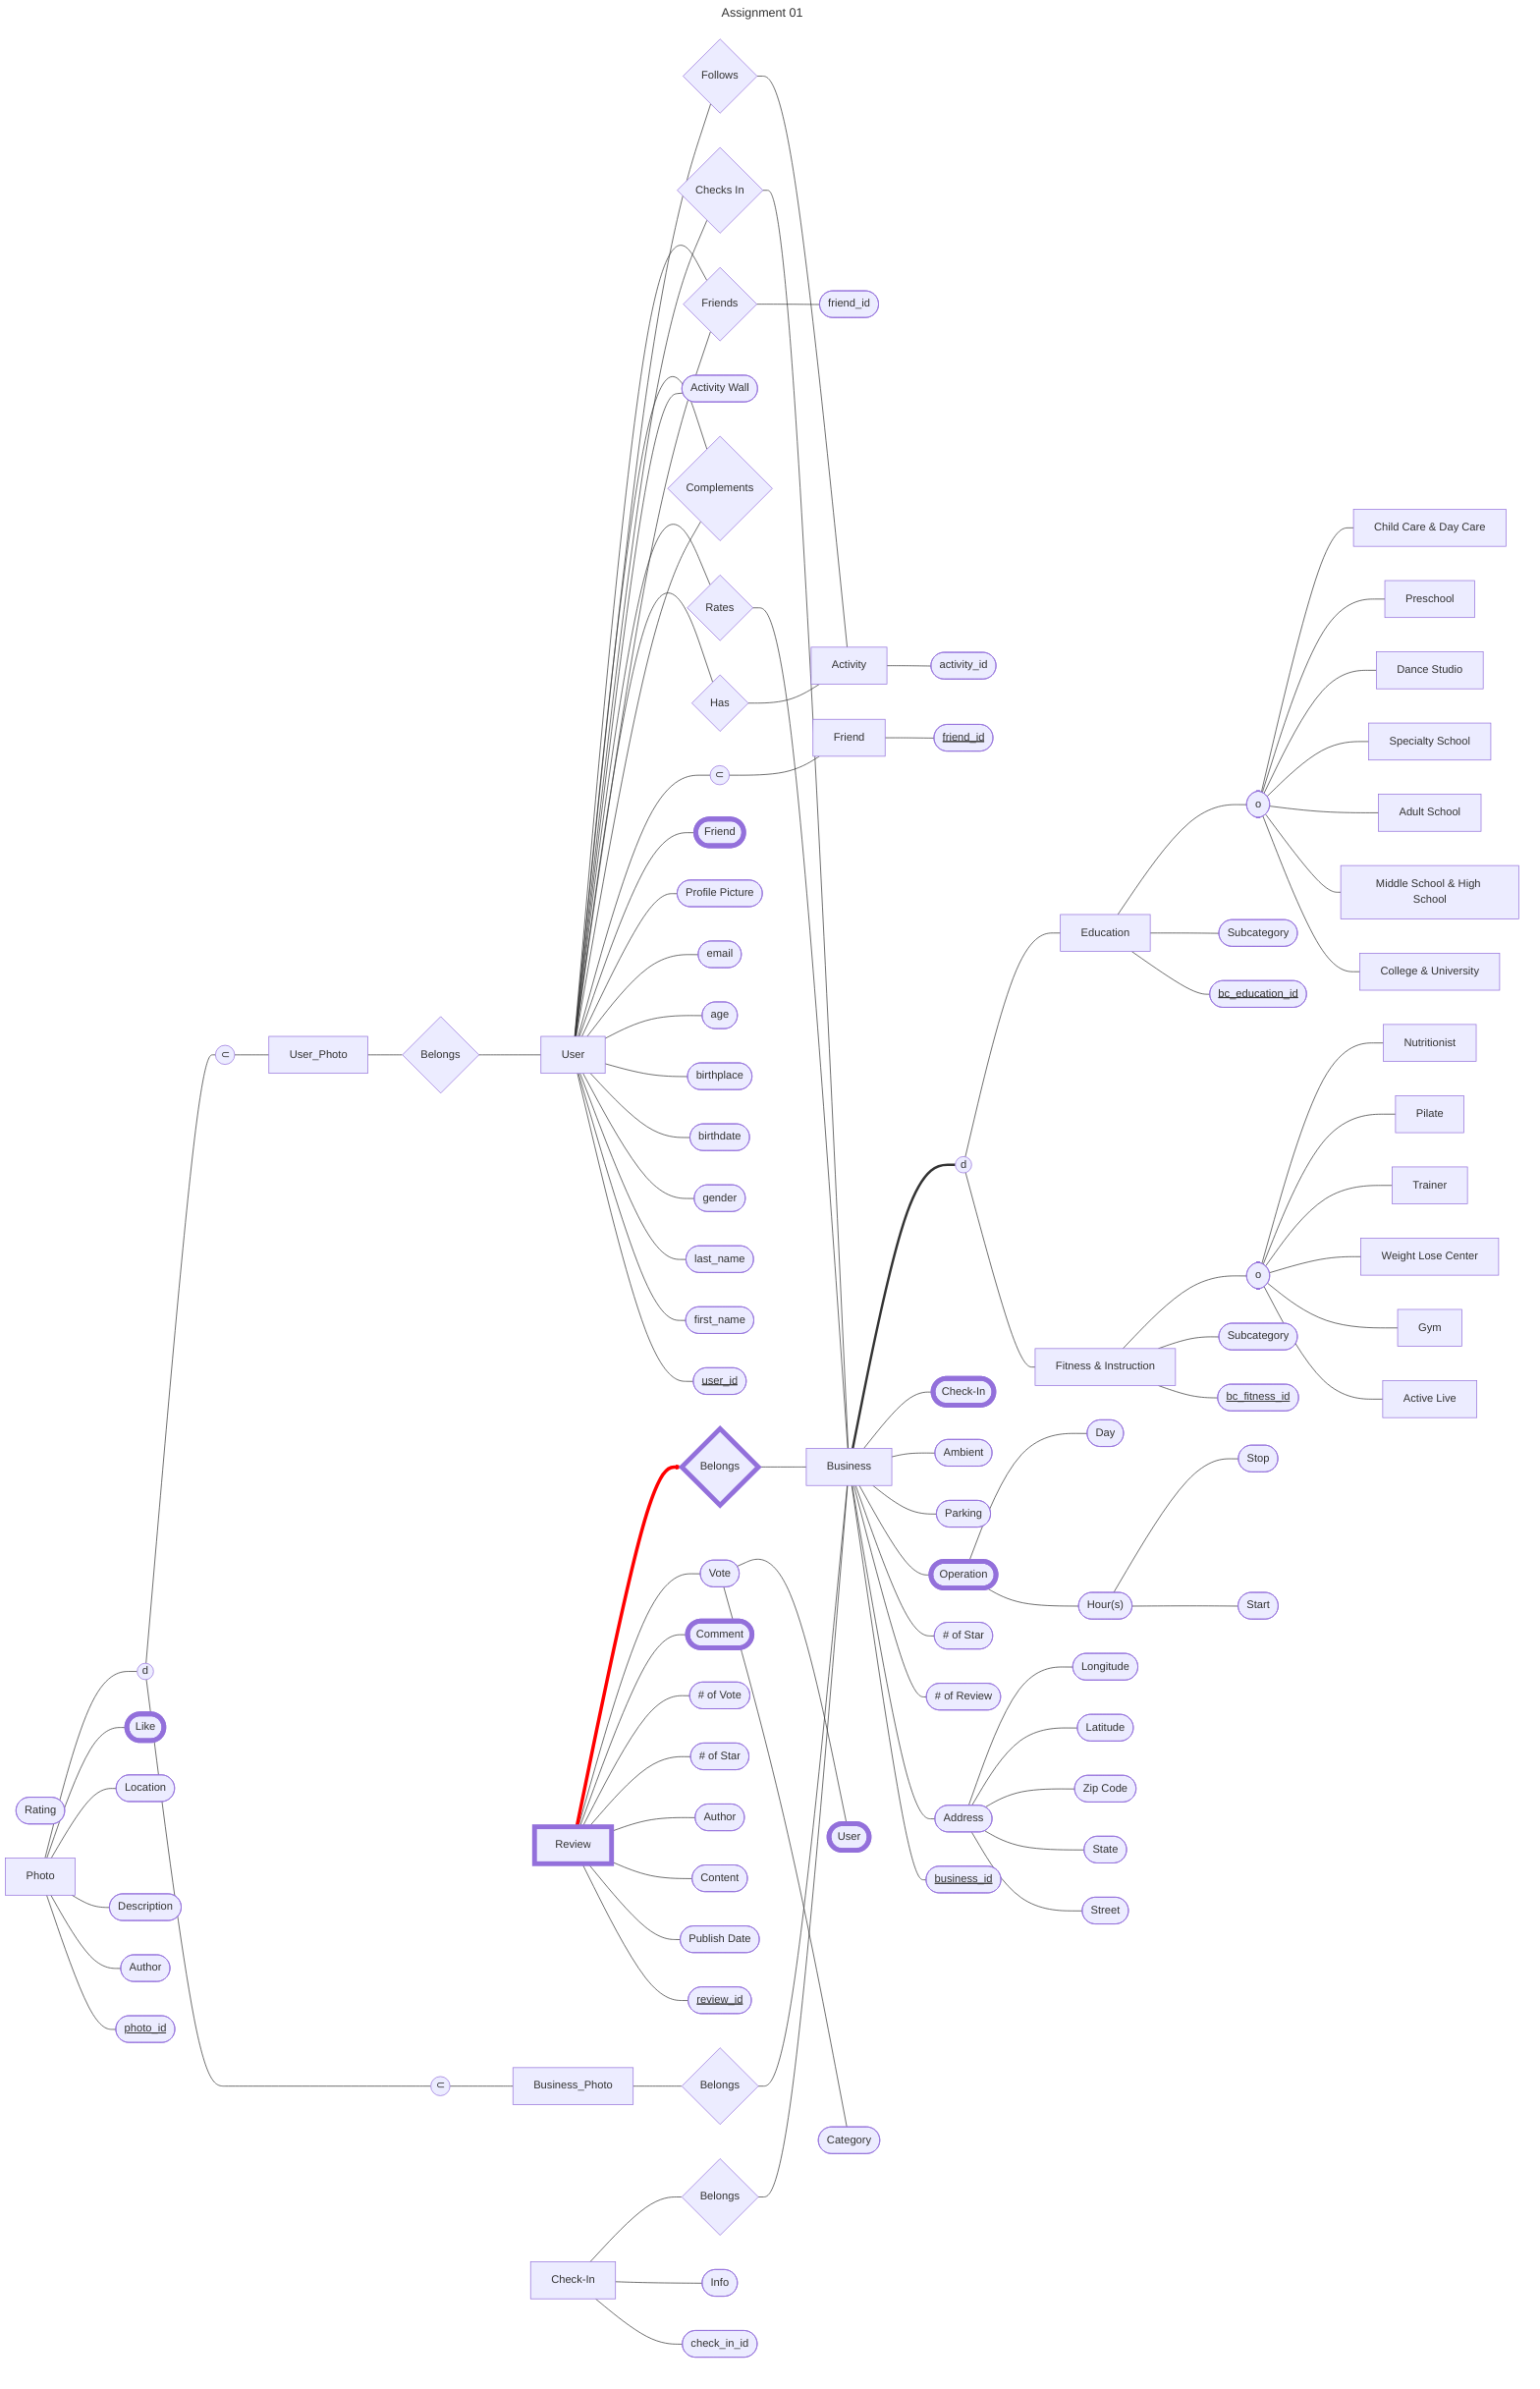 ---
title: "Assignment 01"
author: "Jonathan Manzano"
date: 02/20/2024
format:
  html: default
  pdf: default
---
%%%%{
%%  init: {
%%    "flowchart": {
%%      "defaultRenderer": "elk"
%%    }
%%  }
%%}%%
flowchart LR
    user[User] --- user-id([user_id])
    user --- user-first-name([first_name])
    user --- user-last-name([last_name])
    user --- user-gender([gender])
    user --- user-birthdate([birthdate])
    user --- user-birthplace([birthplace])
    user --- user-age([age])
    user --- user-email([email])
    user --- user-photo([Profile Picture])
    user --- user-friend([Friend])
    user --- user-type-subset-friend(("⊂"))
    user-type-subset-friend --- user-type-friend[Friend]
    user-type-friend --- user-type-friend-id([friend_id])
    activity[Activity] --- activity-id([activity_id])
    review[Review] --- review-id([review_id])
    review --- review-publish-date([Publish Date])
    review --- review-content([Content])
    review --- review-author([Author])
    review --- review-num-star(["# of Star"])
    review --- review-num-vote(["# of Vote"])
    review --- review-comment([Comment])
    review --- review-vote([Vote])
    review-vote --- review-vote-category([Category])
    review-vote --- review-vote-user([User])
    business[Business] --- business-id([business_id])
    business --- business-address([Address])
    business-address --- business-address-street([Street])
    business-address --- business-address-state([State])
    business-address --- business-address-zip([Zip Code])
    business-address --- business-address-latitude([Latitude])
    business-address --- business-address-longitude([Longitude])
    business --- business-num-review(["# of Review"])
    business --- business-num-star(["# of Star"])
    business --- business-operation([Operation])
    business-operation --- business-operation-hour(["Hour(s)"])
    business-operation-hour --- business-operation-hour-start(["Start"])
    business-operation-hour --- business-operation-hour-stop(["Stop"])
    business-operation --- business-operation-day(["Day"])
    business --- business-parking([Parking])
    business --- business-ambient([Ambient])
    business --- business-check-in([Check-In])
    business-rating([Rating])
    business === business-category((d))
    business-category --- business-category-fitness[Fitness & Instruction]
    business-category-fitness --- business-category-fitness-id([bc_fitness_id])
    business-category-fitness --- business-category-fitness-subcategories([Subcategory])
    business-category-fitness --- business-category-fitness-subcategories-type([o])
    business-category-fitness-subcategories-type --- business-category-fitness-subcategories-type-active[Active Live]
    business-category-fitness-subcategories-type --- business-category-fitness-subcategories-type-gym[Gym]
    business-category-fitness-subcategories-type --- business-category-fitness-subcategories-type-center[Weight Lose Center]
    business-category-fitness-subcategories-type --- business-category-fitness-subcategories-type-trainer[Trainer]
    business-category-fitness-subcategories-type --- business-category-fitness-subcategories-type-pilate[Pilate]
    business-category-fitness-subcategories-type --- business-category-fitness-subcategories-type-nutritionist[Nutritionist]
    business-category --- business-category-education[Education]
    business-category-education --- business-category-education-id([bc_education_id])
    business-category-education --- business-category-education-subcategories([Subcategory])
    business-category-education --- business-category-education-subcategories-type([o])
    business-category-education-subcategories-type --- business-category-education-subcategories-type-college[College & University]
    business-category-education-subcategories-type --- business-category-education-subcategories-type-middle-high[Middle School & High School]
    business-category-education-subcategories-type --- business-category-education-subcategories-type-adult[Adult School]
    business-category-education-subcategories-type --- business-category-education-subcategories-type-specialty[Specialty School]
    business-category-education-subcategories-type --- business-category-education-subcategories-type-dance[Dance Studio]
    business-category-education-subcategories-type --- business-category-education-subcategories-type-preschool[Preschool]
    business-category-education-subcategories-type --- business-category-education-subcategories-type-child[Child Care & Day Care]
    photo[Photo] --- photo-id([photo_id])
    photo --- photo-author([Author])
    photo --- photo-description([Description])
    photo --- photo-location([Location])
    photo --- photo-like([Like])
    photo --- photo-type-disjoint((d))
    photo-type-disjoint --- photo-type-disjoint-subset-business(("⊂"))
    photo-type-disjoint --- photo-type-disjoint-subset-user(("⊂"))
    photo-type-disjoint-subset-business --- photo-type-business[Business_Photo]
    photo-type-disjoint-subset-user --- photo-type-user[User_Photo]
    check-in[Check-In] --- check-in-id([check_in_id])
    check-in --- check-in-info([Info])
    user --- user-complements-user{Complements}
    user-complements-user --- user
    user --- user-friends-user{Friends}
    user-friends-user --- user
    user-friends-user --- user-friends-user-friend-id([friend_id])
    user --- user-has-activity{Has}
    user-has-activity --- activity
    user --- user-rates-business{Rates}
    user-rates-business --- business
    user --- user-activity-wall([Activity Wall])
    user --- user-checks-in-business{Checks In}
    user-checks-in-business --- business
    user --- user-follows-activity{Follows}
    user-follows-activity --- activity
    review ==> review-belongs-business{Belongs}
    review-belongs-business --- business
    photo-type-business --- photo-type-business-belongs-business{Belongs}
    photo-type-business-belongs-business --- business
    photo-type-user --- photo-type-user-belongs-user{Belongs}
    photo-type-user-belongs-user --- user
    check-in --- check-in-belongs-business{Belongs}
    check-in-belongs-business --- business
    classDef strong-entity-primary-key text-decoration: underline, text-decoration-style: solid, text-decoration-thickness: 4px
    class user-id,business-id strong-entity-primary-key
    classDef weak-entity stroke-width: 7px
    class review weak-entity
    classDef weak-entity-primary-key text-decoration: underline, text-decoration-style: dotted, text-decoration-thickness: 4px
    class user-type-friend-id,review-id,business-category-fitness-id,business-category-education-id,photo-id weak-entity-primary-key
    classDef identifying-relationship stroke-width: 7px
    class review-belongs-business identifying-relationship
%%    Total Participation
    linkStyle 89 stroke-width: 5px, stroke: red
    classDef multivalued-attribute stroke-width: 7px
    class user-friend,review-vote-user,review-comment,business-operation,business-check-in,photo-like multivalued-attribute
    classDef derived-attribute stroke-dasharray: 3
    class age derived-attribute